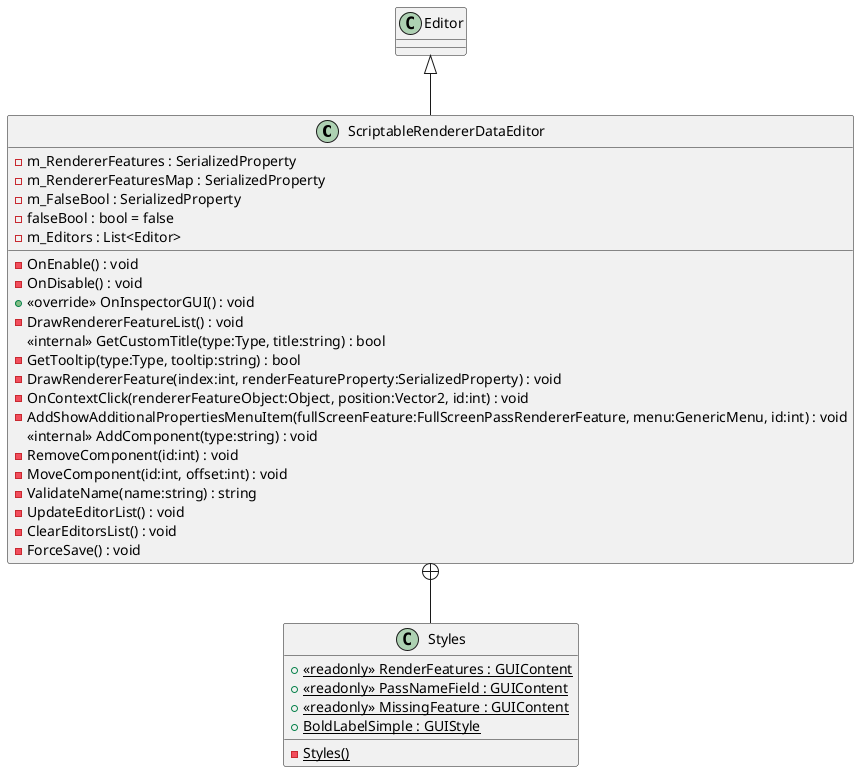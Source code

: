 @startuml
class ScriptableRendererDataEditor {
    - m_RendererFeatures : SerializedProperty
    - m_RendererFeaturesMap : SerializedProperty
    - m_FalseBool : SerializedProperty
    - falseBool : bool = false
    - m_Editors : List<Editor>
    - OnEnable() : void
    - OnDisable() : void
    + <<override>> OnInspectorGUI() : void
    - DrawRendererFeatureList() : void
    <<internal>> GetCustomTitle(type:Type, title:string) : bool
    - GetTooltip(type:Type, tooltip:string) : bool
    - DrawRendererFeature(index:int, renderFeatureProperty:SerializedProperty) : void
    - OnContextClick(rendererFeatureObject:Object, position:Vector2, id:int) : void
    - AddShowAdditionalPropertiesMenuItem(fullScreenFeature:FullScreenPassRendererFeature, menu:GenericMenu, id:int) : void
    <<internal>> AddComponent(type:string) : void
    - RemoveComponent(id:int) : void
    - MoveComponent(id:int, offset:int) : void
    - ValidateName(name:string) : string
    - UpdateEditorList() : void
    - ClearEditorsList() : void
    - ForceSave() : void
}
class Styles {
    + {static} <<readonly>> RenderFeatures : GUIContent
    + {static} <<readonly>> PassNameField : GUIContent
    + {static} <<readonly>> MissingFeature : GUIContent
    + {static} BoldLabelSimple : GUIStyle
    {static} - Styles()
}
Editor <|-- ScriptableRendererDataEditor
ScriptableRendererDataEditor +-- Styles
@enduml
